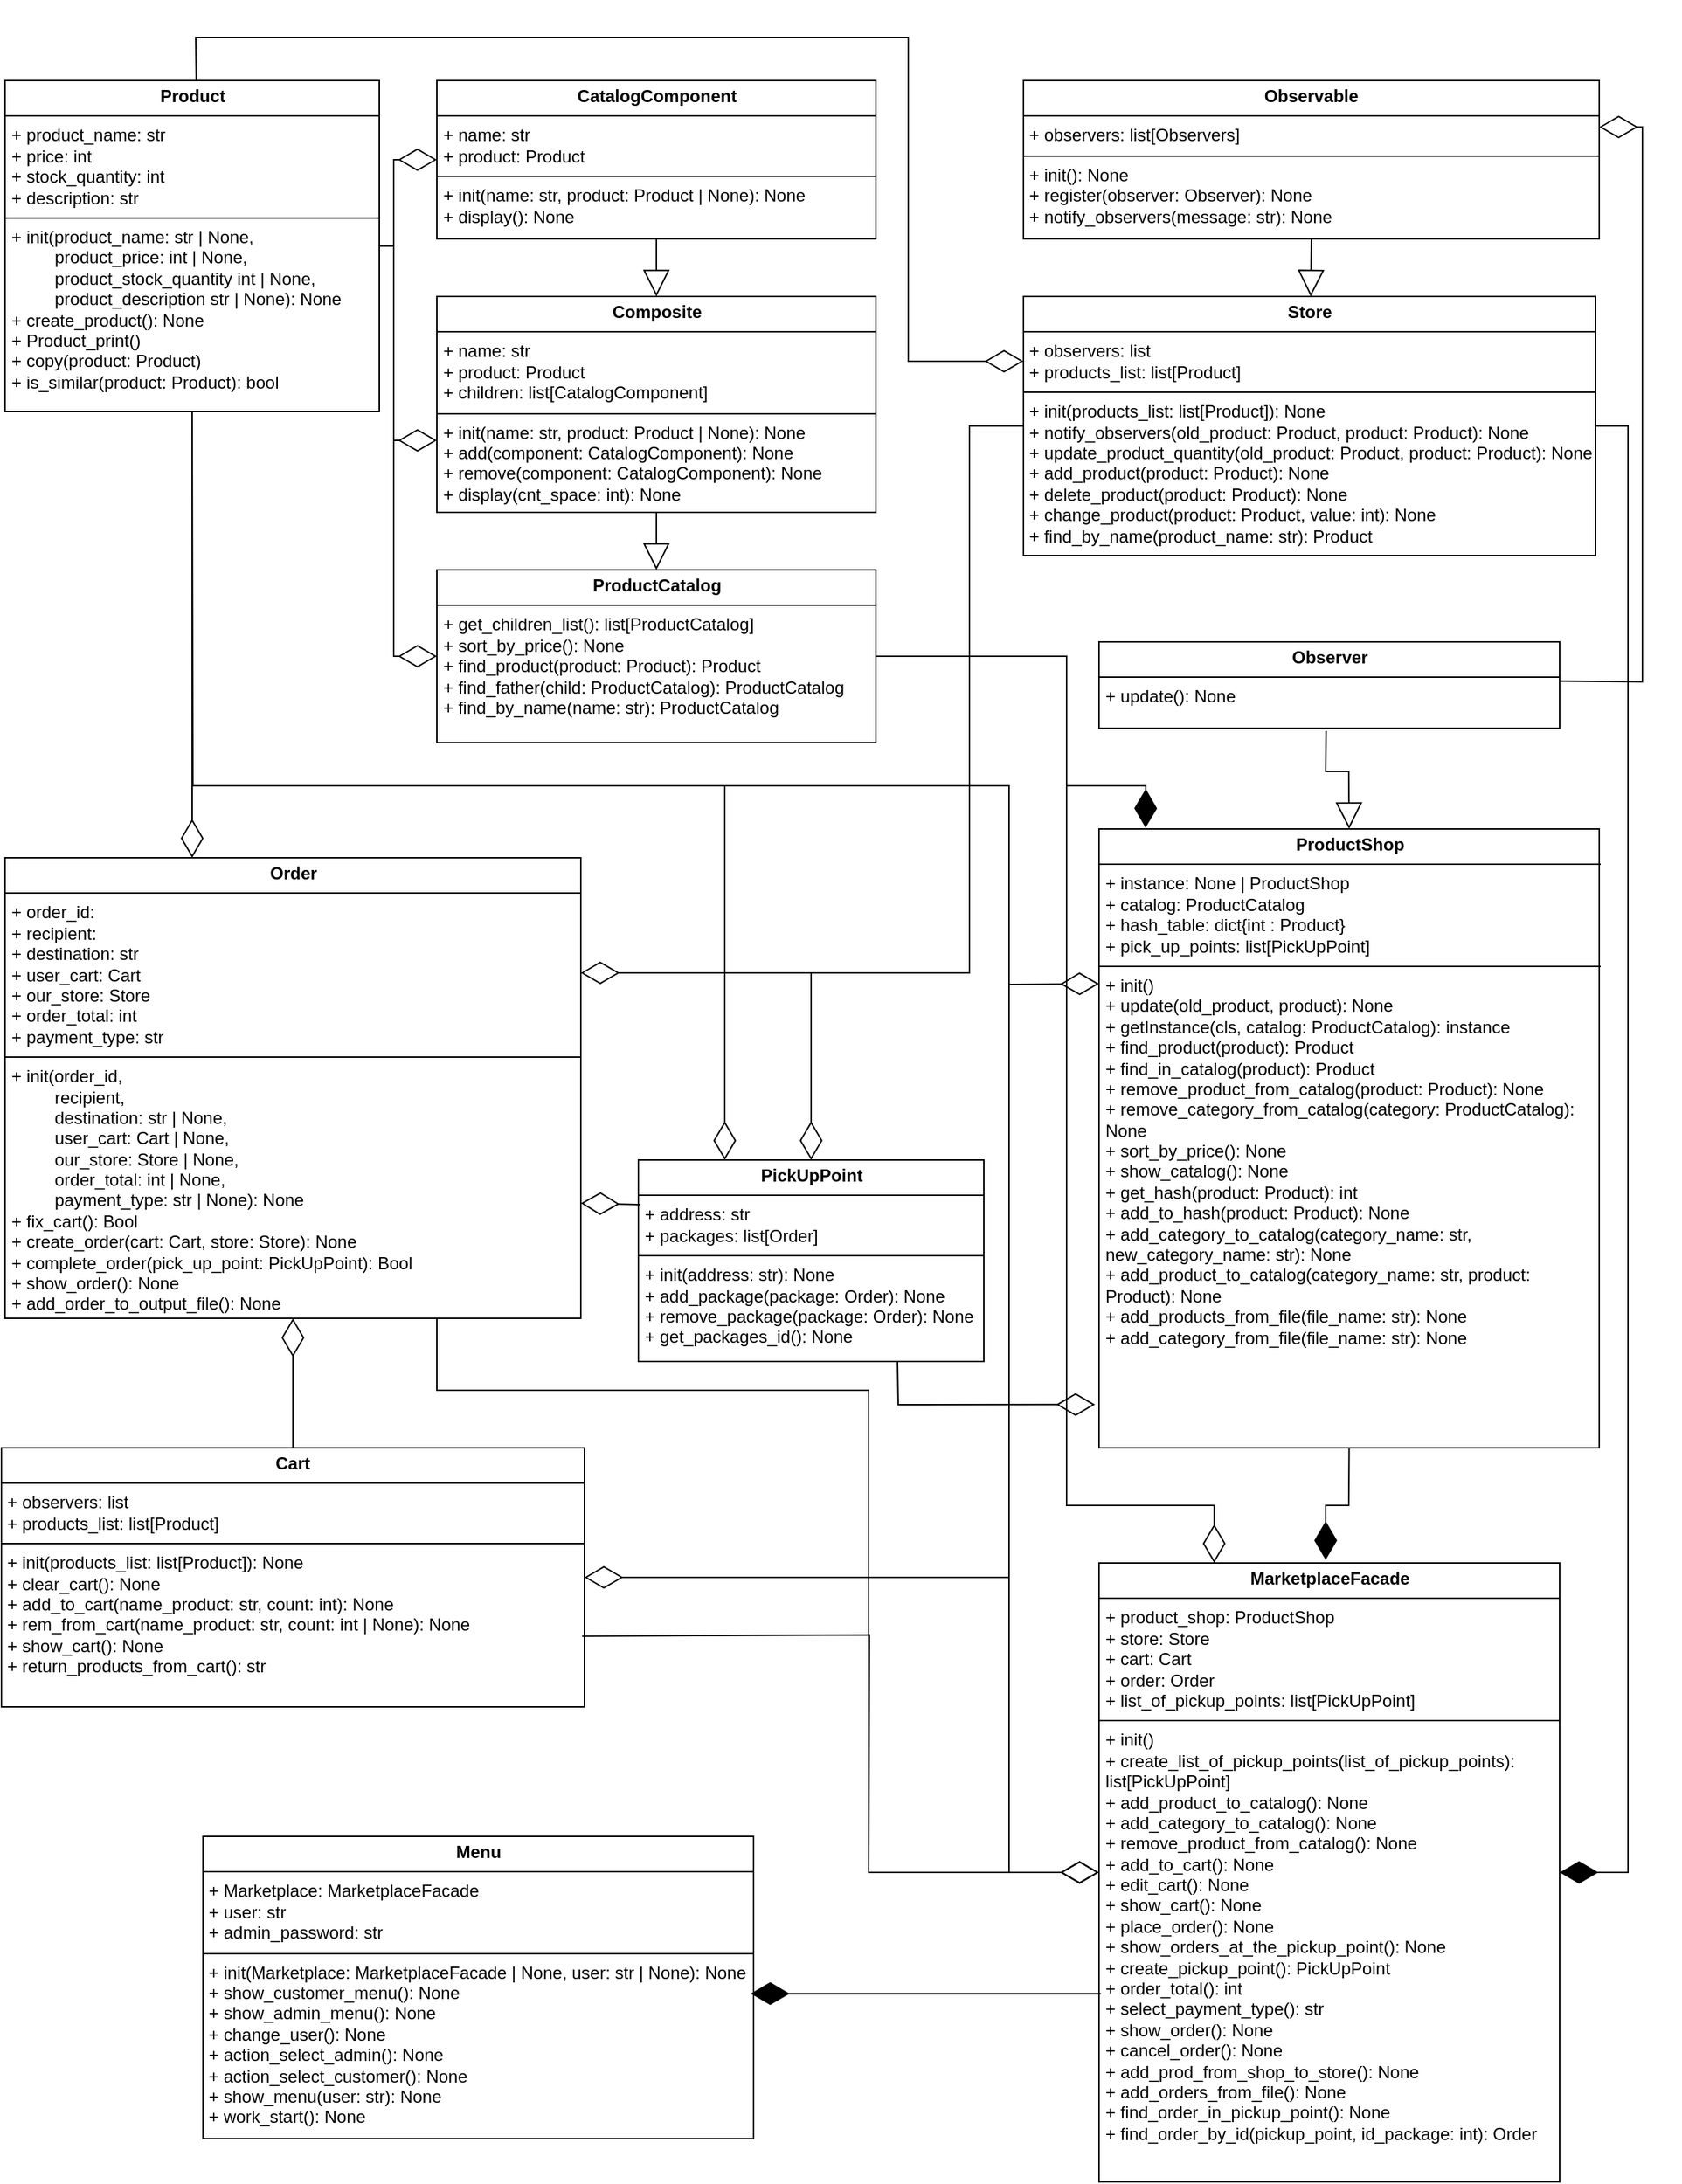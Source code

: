 <mxfile version="24.4.14" type="github">
  <diagram name="Page-1" id="c4acf3e9-155e-7222-9cf6-157b1a14988f">
    <mxGraphModel dx="1687" dy="918" grid="1" gridSize="10" guides="1" tooltips="1" connect="1" arrows="1" fold="1" page="1" pageScale="1" pageWidth="1169" pageHeight="1654" background="none" math="0" shadow="0">
      <root>
        <mxCell id="0" />
        <mxCell id="1" parent="0" />
        <mxCell id="xfmXKO5x6J9HgdIH20yt-2" value="&lt;p style=&quot;margin:0px;margin-top:4px;text-align:center;&quot;&gt;&lt;b&gt;Product&lt;/b&gt;&lt;/p&gt;&lt;hr size=&quot;1&quot; style=&quot;border-style:solid;&quot;&gt;&lt;p style=&quot;margin:0px;margin-left:4px;&quot;&gt;+ product_name: str&lt;/p&gt;&lt;p style=&quot;margin:0px;margin-left:4px;&quot;&gt;+ price: int&lt;/p&gt;&lt;p style=&quot;margin:0px;margin-left:4px;&quot;&gt;+&amp;nbsp;stock_quantity: int&lt;/p&gt;&lt;p style=&quot;margin:0px;margin-left:4px;&quot;&gt;+&amp;nbsp;description: str&lt;/p&gt;&lt;hr size=&quot;1&quot; style=&quot;border-style:solid;&quot;&gt;&lt;p style=&quot;margin:0px;margin-left:4px;&quot;&gt;&lt;span style=&quot;background-color: initial;&quot;&gt;+ init(&lt;/span&gt;&lt;span style=&quot;background-color: initial;&quot;&gt;product_name: str | None,&lt;/span&gt;&lt;/p&gt;&lt;p style=&quot;margin:0px;margin-left:4px;&quot;&gt;&lt;span style=&quot;background-color: initial;&quot;&gt;&lt;span style=&quot;white-space: pre;&quot;&gt;&#x9;&lt;/span&gt;&amp;nbsp;product_price: int | None,&amp;nbsp;&lt;/span&gt;&lt;/p&gt;&lt;p style=&quot;margin:0px;margin-left:4px;&quot;&gt;&amp;nbsp; &amp;nbsp; &amp;nbsp; &amp;nbsp; &amp;nbsp;product_stock_quantity int | None,&lt;/p&gt;&lt;p style=&quot;margin:0px;margin-left:4px;&quot;&gt;&lt;span style=&quot;background-color: initial;&quot;&gt;&amp;nbsp; &amp;nbsp; &amp;nbsp; &amp;nbsp; &amp;nbsp;product_description str | None&lt;/span&gt;&lt;span style=&quot;background-color: initial;&quot;&gt;): None&lt;/span&gt;&lt;/p&gt;&lt;p style=&quot;margin:0px;margin-left:4px;&quot;&gt;&lt;span style=&quot;background-color: initial;&quot;&gt;+ create_product(): None&lt;/span&gt;&lt;br&gt;&lt;/p&gt;&lt;p style=&quot;margin:0px;margin-left:4px;&quot;&gt;&lt;span style=&quot;background-color: initial;&quot;&gt;+ Product_print()&lt;/span&gt;&lt;/p&gt;&lt;p style=&quot;margin:0px;margin-left:4px;&quot;&gt;&lt;span style=&quot;background-color: initial;&quot;&gt;+ copy(product: Product)&lt;/span&gt;&lt;/p&gt;&lt;p style=&quot;margin:0px;margin-left:4px;&quot;&gt;&lt;span style=&quot;background-color: initial;&quot;&gt;+ is_similar(product: Product): bool&lt;/span&gt;&lt;/p&gt;&lt;p style=&quot;margin:0px;margin-left:4px;&quot;&gt;&lt;span style=&quot;background-color: initial;&quot;&gt;&lt;br&gt;&lt;/span&gt;&lt;/p&gt;&lt;p style=&quot;margin:0px;margin-left:4px;&quot;&gt;&lt;span style=&quot;background-color: initial;&quot;&gt;&lt;br&gt;&lt;/span&gt;&lt;/p&gt;" style="verticalAlign=top;align=left;overflow=fill;html=1;whiteSpace=wrap;rounded=0;" parent="1" vertex="1">
          <mxGeometry x="2.5" y="70" width="260" height="230" as="geometry" />
        </mxCell>
        <mxCell id="xfmXKO5x6J9HgdIH20yt-3" value="&lt;p style=&quot;margin:0px;margin-top:4px;text-align:center;&quot;&gt;&lt;b&gt;CatalogComponent&lt;/b&gt;&lt;/p&gt;&lt;hr size=&quot;1&quot; style=&quot;border-style:solid;&quot;&gt;&lt;p style=&quot;margin:0px;margin-left:4px;&quot;&gt;+ name: str&lt;/p&gt;&lt;p style=&quot;margin:0px;margin-left:4px;&quot;&gt;+ product: Product&lt;/p&gt;&lt;hr size=&quot;1&quot; style=&quot;border-style:solid;&quot;&gt;&lt;p style=&quot;margin:0px;margin-left:4px;&quot;&gt;+ init(name: str, product: Product | None): None&lt;/p&gt;&lt;p style=&quot;margin:0px;margin-left:4px;&quot;&gt;&lt;span style=&quot;background-color: initial;&quot;&gt;+ display(): None&lt;/span&gt;&lt;br&gt;&lt;/p&gt;&lt;p style=&quot;margin:0px;margin-left:4px;&quot;&gt;&lt;br&gt;&lt;/p&gt;&lt;p style=&quot;margin:0px;margin-left:4px;&quot;&gt;&lt;span style=&quot;background-color: initial;&quot;&gt;&lt;br&gt;&lt;/span&gt;&lt;/p&gt;&lt;p style=&quot;margin:0px;margin-left:4px;&quot;&gt;&lt;span style=&quot;background-color: initial;&quot;&gt;&lt;br&gt;&lt;/span&gt;&lt;/p&gt;" style="verticalAlign=top;align=left;overflow=fill;html=1;whiteSpace=wrap;rounded=0;" parent="1" vertex="1">
          <mxGeometry x="302.5" y="70" width="305" height="110" as="geometry" />
        </mxCell>
        <mxCell id="xfmXKO5x6J9HgdIH20yt-6" value="&lt;p style=&quot;margin:0px;margin-top:4px;text-align:center;&quot;&gt;&lt;b&gt;Composite&lt;/b&gt;&lt;/p&gt;&lt;hr size=&quot;1&quot; style=&quot;border-style:solid;&quot;&gt;&lt;p style=&quot;margin: 0px 0px 0px 4px;&quot;&gt;+ name: str&lt;/p&gt;&lt;p style=&quot;margin: 0px 0px 0px 4px;&quot;&gt;+ product: Product&lt;/p&gt;&lt;p style=&quot;margin: 0px 0px 0px 4px;&quot;&gt;+ children: list[CatalogComponent]&lt;/p&gt;&lt;hr style=&quot;border-style: solid;&quot; size=&quot;1&quot;&gt;&lt;p style=&quot;margin: 0px 0px 0px 4px;&quot;&gt;+ init(name: str, product: Product | None): None&lt;/p&gt;&lt;p style=&quot;margin: 0px 0px 0px 4px;&quot;&gt;+ add(component: CatalogComponent): None&lt;/p&gt;&lt;p style=&quot;margin: 0px 0px 0px 4px;&quot;&gt;+ remove(&lt;span style=&quot;background-color: initial;&quot;&gt;component: CatalogComponent&lt;/span&gt;&lt;span style=&quot;background-color: initial;&quot;&gt;): None&lt;/span&gt;&lt;/p&gt;&lt;p style=&quot;margin: 0px 0px 0px 4px;&quot;&gt;&lt;span style=&quot;background-color: initial;&quot;&gt;+ display(cnt_space: int): None&lt;/span&gt;&lt;br&gt;&lt;/p&gt;&lt;p style=&quot;margin: 0px 0px 0px 4px;&quot;&gt;&lt;br&gt;&lt;/p&gt;&lt;p style=&quot;margin:0px;margin-left:4px;&quot;&gt;&lt;span style=&quot;background-color: initial;&quot;&gt;&lt;br&gt;&lt;/span&gt;&lt;/p&gt;&lt;p style=&quot;margin:0px;margin-left:4px;&quot;&gt;&lt;span style=&quot;background-color: initial;&quot;&gt;&lt;br&gt;&lt;/span&gt;&lt;/p&gt;" style="verticalAlign=top;align=left;overflow=fill;html=1;whiteSpace=wrap;rounded=0;" parent="1" vertex="1">
          <mxGeometry x="302.5" y="220" width="305" height="150" as="geometry" />
        </mxCell>
        <mxCell id="xfmXKO5x6J9HgdIH20yt-7" value="" style="endArrow=block;endSize=16;endFill=0;html=1;rounded=0;exitX=0.5;exitY=1;exitDx=0;exitDy=0;entryX=0.5;entryY=0;entryDx=0;entryDy=0;" parent="1" source="xfmXKO5x6J9HgdIH20yt-3" target="xfmXKO5x6J9HgdIH20yt-6" edge="1">
          <mxGeometry width="160" relative="1" as="geometry">
            <mxPoint x="342.5" y="200" as="sourcePoint" />
            <mxPoint x="502.5" y="200" as="targetPoint" />
          </mxGeometry>
        </mxCell>
        <mxCell id="UHNhnWOSNqzZ7Mr35PIz-1" value="&lt;p style=&quot;margin:0px;margin-top:4px;text-align:center;&quot;&gt;&lt;b&gt;ProductCatalog&lt;/b&gt;&lt;/p&gt;&lt;hr size=&quot;1&quot; style=&quot;border-style:solid;&quot;&gt;&lt;p style=&quot;margin:0px;margin-left:4px;&quot;&gt;+ get_children_list(): list[ProductCatalog]&lt;/p&gt;&lt;p style=&quot;margin:0px;margin-left:4px;&quot;&gt;&lt;span style=&quot;background-color: initial;&quot;&gt;+ sort_by_price(): None&lt;/span&gt;&lt;br&gt;&lt;/p&gt;&lt;p style=&quot;margin:0px;margin-left:4px;&quot;&gt;+ find_product(product: Product): Product&lt;span style=&quot;background-color: initial;&quot;&gt;&lt;br&gt;&lt;/span&gt;&lt;/p&gt;&lt;p style=&quot;margin:0px;margin-left:4px;&quot;&gt;+ find_father(child: ProductCatalog):&amp;nbsp;&lt;span style=&quot;background-color: initial;&quot;&gt;ProductCatalog&lt;/span&gt;&lt;/p&gt;&lt;p style=&quot;margin:0px;margin-left:4px;&quot;&gt;+ find_by_name(name: str):&amp;nbsp;&lt;span style=&quot;background-color: initial;&quot;&gt;ProductCatalog&lt;/span&gt;&lt;/p&gt;&lt;p style=&quot;margin:0px;margin-left:4px;&quot;&gt;&lt;span style=&quot;background-color: initial;&quot;&gt;&lt;br&gt;&lt;/span&gt;&lt;/p&gt;&lt;p style=&quot;margin:0px;margin-left:4px;&quot;&gt;&lt;span style=&quot;background-color: initial;&quot;&gt;&lt;br&gt;&lt;/span&gt;&lt;/p&gt;" style="verticalAlign=top;align=left;overflow=fill;html=1;whiteSpace=wrap;" parent="1" vertex="1">
          <mxGeometry x="302.5" y="410" width="305" height="120" as="geometry" />
        </mxCell>
        <mxCell id="lUUTb7EXJn5OskFThaYK-2" value="&lt;p style=&quot;margin:0px;margin-top:4px;text-align:center;&quot;&gt;&lt;b&gt;PickUpPoint&lt;/b&gt;&lt;/p&gt;&lt;hr size=&quot;1&quot; style=&quot;border-style:solid;&quot;&gt;&lt;p style=&quot;margin:0px;margin-left:4px;&quot;&gt;+ address: str&lt;/p&gt;&lt;p style=&quot;margin:0px;margin-left:4px;&quot;&gt;+ packages: list[Order]&lt;/p&gt;&lt;hr size=&quot;1&quot; style=&quot;border-style:solid;&quot;&gt;&lt;p style=&quot;margin:0px;margin-left:4px;&quot;&gt;+ init(address: str): None&lt;/p&gt;&lt;p style=&quot;margin:0px;margin-left:4px;&quot;&gt;+&amp;nbsp;add_package(package: Order): None&lt;/p&gt;&lt;p style=&quot;margin:0px;margin-left:4px;&quot;&gt;&lt;span style=&quot;background-color: initial;&quot;&gt;+&amp;nbsp;&lt;/span&gt;&lt;span style=&quot;background-color: initial;&quot;&gt;remove_package(package: Order): None&lt;/span&gt;&lt;/p&gt;&lt;p style=&quot;margin:0px;margin-left:4px;&quot;&gt;&lt;span style=&quot;background-color: initial;&quot;&gt;+&amp;nbsp;&lt;/span&gt;&lt;span style=&quot;background-color: initial;&quot;&gt;get_packages_id(): None&lt;/span&gt;&lt;/p&gt;&lt;p style=&quot;margin:0px;margin-left:4px;&quot;&gt;&lt;br&gt;&lt;/p&gt;&lt;p style=&quot;margin:0px;margin-left:4px;&quot;&gt;&lt;span style=&quot;background-color: initial;&quot;&gt;&lt;br&gt;&lt;/span&gt;&lt;/p&gt;&lt;p style=&quot;margin:0px;margin-left:4px;&quot;&gt;&lt;span style=&quot;background-color: initial;&quot;&gt;&lt;br&gt;&lt;/span&gt;&lt;/p&gt;" style="verticalAlign=top;align=left;overflow=fill;html=1;whiteSpace=wrap;rounded=0;" parent="1" vertex="1">
          <mxGeometry x="442.5" y="820" width="240" height="140" as="geometry" />
        </mxCell>
        <mxCell id="UHNhnWOSNqzZ7Mr35PIz-2" value="" style="endArrow=block;endSize=16;endFill=0;html=1;rounded=0;exitX=0.5;exitY=1;exitDx=0;exitDy=0;entryX=0.5;entryY=0;entryDx=0;entryDy=0;" parent="1" source="xfmXKO5x6J9HgdIH20yt-6" target="UHNhnWOSNqzZ7Mr35PIz-1" edge="1">
          <mxGeometry width="160" relative="1" as="geometry">
            <mxPoint x="465.5" y="190" as="sourcePoint" />
            <mxPoint x="465.5" y="250" as="targetPoint" />
            <Array as="points" />
          </mxGeometry>
        </mxCell>
        <mxCell id="_YNp5PYPLi5sCJFPc85q-1" value="&lt;p style=&quot;margin:0px;margin-top:4px;text-align:center;&quot;&gt;&lt;b&gt;Store&lt;/b&gt;&lt;/p&gt;&lt;hr size=&quot;1&quot; style=&quot;border-style:solid;&quot;&gt;&lt;p style=&quot;margin: 0px 0px 0px 4px;&quot;&gt;+ observers: list&lt;/p&gt;&lt;p style=&quot;margin: 0px 0px 0px 4px;&quot;&gt;+ products_list: list[Product]&lt;/p&gt;&lt;hr style=&quot;border-style: solid;&quot; size=&quot;1&quot;&gt;&lt;p style=&quot;margin: 0px 0px 0px 4px;&quot;&gt;+ init(products_list: list[Product]): None&lt;/p&gt;&lt;p style=&quot;margin: 0px 0px 0px 4px;&quot;&gt;&lt;span style=&quot;background-color: initial;&quot;&gt;+&amp;nbsp;&lt;/span&gt;&lt;span style=&quot;background-color: initial;&quot;&gt;notify_observers(&lt;/span&gt;&lt;span style=&quot;background-color: initial;&quot;&gt;old_product:&amp;nbsp;&lt;/span&gt;&lt;span style=&quot;background-color: initial;&quot;&gt;Product&lt;/span&gt;&lt;span style=&quot;background-color: initial;&quot;&gt;, product:&amp;nbsp;&lt;/span&gt;&lt;span style=&quot;background-color: initial;&quot;&gt;Product&lt;/span&gt;&lt;span style=&quot;background-color: initial;&quot;&gt;): None&lt;/span&gt;&lt;/p&gt;&lt;p style=&quot;margin: 0px 0px 0px 4px;&quot;&gt;&lt;span style=&quot;background-color: initial;&quot;&gt;+&amp;nbsp;&lt;/span&gt;&lt;span style=&quot;background-color: initial;&quot;&gt;update_product_quantity(&lt;/span&gt;&lt;span style=&quot;background-color: initial;&quot;&gt;old_product&lt;/span&gt;&lt;span style=&quot;background-color: initial;&quot;&gt;: Product&lt;/span&gt;&lt;span style=&quot;background-color: initial;&quot;&gt;, product&lt;/span&gt;&lt;span style=&quot;background-color: initial;&quot;&gt;: Product&lt;/span&gt;&lt;span style=&quot;background-color: initial;&quot;&gt;): None&lt;/span&gt;&lt;/p&gt;&lt;p style=&quot;margin: 0px 0px 0px 4px;&quot;&gt;&lt;span style=&quot;background-color: initial;&quot;&gt;+&amp;nbsp;&lt;/span&gt;&lt;span style=&quot;background-color: initial;&quot;&gt;add_product(&lt;/span&gt;&lt;span style=&quot;background-color: initial;&quot;&gt;p&lt;/span&gt;&lt;span style=&quot;background-color: initial;&quot;&gt;roduct: Product&lt;/span&gt;&lt;span style=&quot;background-color: initial;&quot;&gt;): None&lt;/span&gt;&lt;/p&gt;&lt;p style=&quot;margin: 0px 0px 0px 4px;&quot;&gt;&lt;span style=&quot;background-color: initial;&quot;&gt;+&amp;nbsp;&lt;/span&gt;&lt;span style=&quot;background-color: initial;&quot;&gt;delete_product(p&lt;/span&gt;&lt;span style=&quot;background-color: initial;&quot;&gt;roduct: Product&lt;/span&gt;&lt;span style=&quot;background-color: initial;&quot;&gt;): None&lt;/span&gt;&lt;/p&gt;&lt;p style=&quot;margin: 0px 0px 0px 4px;&quot;&gt;&lt;span style=&quot;background-color: initial;&quot;&gt;+&amp;nbsp;&lt;/span&gt;&lt;span style=&quot;background-color: initial;&quot;&gt;change_product(&lt;/span&gt;&lt;span style=&quot;background-color: initial;&quot;&gt;product&lt;/span&gt;&lt;span style=&quot;background-color: initial;&quot;&gt;: Product&lt;/span&gt;&lt;span style=&quot;background-color: initial;&quot;&gt;, value: int&lt;/span&gt;&lt;span style=&quot;background-color: initial;&quot;&gt;): None&lt;/span&gt;&lt;/p&gt;&lt;p style=&quot;margin: 0px 0px 0px 4px;&quot;&gt;&lt;span style=&quot;background-color: initial;&quot;&gt;+&amp;nbsp;&lt;/span&gt;&lt;span style=&quot;background-color: initial;&quot;&gt;find_by_name(&lt;/span&gt;&lt;span style=&quot;background-color: initial;&quot;&gt;product_name: str&lt;/span&gt;&lt;span style=&quot;background-color: initial;&quot;&gt;): Product&lt;/span&gt;&lt;/p&gt;&lt;p style=&quot;margin: 0px 0px 0px 4px;&quot;&gt;&lt;br&gt;&lt;/p&gt;&lt;p style=&quot;margin:0px;margin-left:4px;&quot;&gt;&lt;span style=&quot;background-color: initial;&quot;&gt;&lt;br&gt;&lt;/span&gt;&lt;/p&gt;&lt;p style=&quot;margin:0px;margin-left:4px;&quot;&gt;&lt;span style=&quot;background-color: initial;&quot;&gt;&lt;br&gt;&lt;/span&gt;&lt;/p&gt;" style="verticalAlign=top;align=left;overflow=fill;html=1;whiteSpace=wrap;strokeColor=default;fillColor=default;rounded=0;" parent="1" vertex="1">
          <mxGeometry x="710" y="220" width="397.5" height="180" as="geometry" />
        </mxCell>
        <mxCell id="UHNhnWOSNqzZ7Mr35PIz-3" value="" style="endArrow=diamondThin;endFill=0;endSize=24;html=1;rounded=0;exitX=1;exitY=0.5;exitDx=0;exitDy=0;entryX=0;entryY=0.5;entryDx=0;entryDy=0;" parent="1" source="xfmXKO5x6J9HgdIH20yt-2" target="xfmXKO5x6J9HgdIH20yt-3" edge="1">
          <mxGeometry width="160" relative="1" as="geometry">
            <mxPoint x="312.5" y="240" as="sourcePoint" />
            <mxPoint x="472.5" y="240" as="targetPoint" />
            <Array as="points">
              <mxPoint x="272.5" y="185" />
              <mxPoint x="272.5" y="125" />
            </Array>
          </mxGeometry>
        </mxCell>
        <mxCell id="_YNp5PYPLi5sCJFPc85q-2" value="&lt;p style=&quot;margin:0px;margin-top:4px;text-align:center;&quot;&gt;&lt;b&gt;Observable&lt;/b&gt;&lt;/p&gt;&lt;hr size=&quot;1&quot; style=&quot;border-style:solid;&quot;&gt;&lt;p style=&quot;margin: 0px 0px 0px 4px;&quot;&gt;+ observers: list[Observers]&lt;/p&gt;&lt;hr style=&quot;border-style: solid;&quot; size=&quot;1&quot;&gt;&lt;p style=&quot;margin: 0px 0px 0px 4px;&quot;&gt;+ init(): None&lt;br&gt;&lt;/p&gt;&lt;p style=&quot;margin: 0px 0px 0px 4px;&quot;&gt;&lt;span style=&quot;background-color: initial;&quot;&gt;+&amp;nbsp;&lt;/span&gt;&lt;span style=&quot;background-color: initial;&quot;&gt;register(&lt;/span&gt;&lt;span style=&quot;background-color: initial;&quot;&gt;observer: Observer): None&lt;/span&gt;&lt;/p&gt;&lt;p style=&quot;margin: 0px 0px 0px 4px;&quot;&gt;&lt;span style=&quot;background-color: initial;&quot;&gt;+&amp;nbsp;&lt;/span&gt;&lt;span style=&quot;background-color: initial;&quot;&gt;notify_observers(&lt;/span&gt;&lt;span style=&quot;background-color: initial;&quot;&gt;message: str): None&lt;/span&gt;&lt;/p&gt;&lt;p style=&quot;margin: 0px 0px 0px 4px;&quot;&gt;&lt;br&gt;&lt;/p&gt;&lt;p style=&quot;margin:0px;margin-left:4px;&quot;&gt;&lt;span style=&quot;background-color: initial;&quot;&gt;&lt;br&gt;&lt;/span&gt;&lt;/p&gt;&lt;p style=&quot;margin:0px;margin-left:4px;&quot;&gt;&lt;span style=&quot;background-color: initial;&quot;&gt;&lt;br&gt;&lt;/span&gt;&lt;/p&gt;" style="verticalAlign=top;align=left;overflow=fill;html=1;whiteSpace=wrap;strokeColor=default;fillColor=default;rounded=0;" parent="1" vertex="1">
          <mxGeometry x="710" y="70" width="400" height="110" as="geometry" />
        </mxCell>
        <mxCell id="UHNhnWOSNqzZ7Mr35PIz-4" value="" style="endArrow=diamondThin;endFill=0;endSize=24;html=1;rounded=0;entryX=0;entryY=0.5;entryDx=0;entryDy=0;exitX=1;exitY=0.5;exitDx=0;exitDy=0;" parent="1" source="xfmXKO5x6J9HgdIH20yt-2" edge="1">
          <mxGeometry width="160" relative="1" as="geometry">
            <mxPoint x="262.5" y="190" as="sourcePoint" />
            <mxPoint x="302.5" y="320" as="targetPoint" />
            <Array as="points">
              <mxPoint x="272.5" y="185" />
              <mxPoint x="272.5" y="320" />
            </Array>
          </mxGeometry>
        </mxCell>
        <mxCell id="_YNp5PYPLi5sCJFPc85q-3" value="&lt;p style=&quot;margin:0px;margin-top:4px;text-align:center;&quot;&gt;&lt;b&gt;Observer&lt;/b&gt;&lt;/p&gt;&lt;hr style=&quot;border-style: solid;&quot; size=&quot;1&quot;&gt;&lt;p style=&quot;margin: 0px 0px 0px 4px;&quot;&gt;+&amp;nbsp;update(&lt;span style=&quot;background-color: initial;&quot;&gt;): None&lt;/span&gt;&lt;/p&gt;&lt;p style=&quot;margin: 0px 0px 0px 4px;&quot;&gt;&lt;br&gt;&lt;/p&gt;&lt;p style=&quot;margin:0px;margin-left:4px;&quot;&gt;&lt;span style=&quot;background-color: initial;&quot;&gt;&lt;br&gt;&lt;/span&gt;&lt;/p&gt;&lt;p style=&quot;margin:0px;margin-left:4px;&quot;&gt;&lt;span style=&quot;background-color: initial;&quot;&gt;&lt;br&gt;&lt;/span&gt;&lt;/p&gt;" style="verticalAlign=top;align=left;overflow=fill;html=1;whiteSpace=wrap;strokeColor=default;fillColor=default;rounded=0;" parent="1" vertex="1">
          <mxGeometry x="762.5" y="460" width="320" height="60" as="geometry" />
        </mxCell>
        <mxCell id="byiaGvGpJy3G0e5P5ohz-1" value="&lt;p style=&quot;margin:0px;margin-top:4px;text-align:center;&quot;&gt;&lt;b&gt;Menu&lt;/b&gt;&lt;br&gt;&lt;/p&gt;&lt;hr size=&quot;1&quot; style=&quot;border-style:solid;&quot;&gt;&lt;p style=&quot;margin:0px;margin-left:4px;&quot;&gt;+&amp;nbsp;Marketplace:&amp;nbsp;MarketplaceFacade&lt;/p&gt;&lt;p style=&quot;margin:0px;margin-left:4px;&quot;&gt;+ user: str&lt;/p&gt;&lt;p style=&quot;margin:0px;margin-left:4px;&quot;&gt;+ admin_password: str&lt;/p&gt;&lt;hr size=&quot;1&quot; style=&quot;border-style:solid;&quot;&gt;&lt;p style=&quot;margin:0px;margin-left:4px;&quot;&gt;&lt;span style=&quot;background-color: initial;&quot;&gt;+ init(Marketplace: MarketplaceFacade | None, user: str | None): None&lt;/span&gt;&lt;/p&gt;&lt;p style=&quot;margin:0px;margin-left:4px;&quot;&gt;&lt;span style=&quot;background-color: initial;&quot;&gt;+&amp;nbsp;&lt;/span&gt;&lt;span style=&quot;background-color: initial;&quot;&gt;show_customer_menu(): None&lt;/span&gt;&lt;/p&gt;&lt;p style=&quot;margin:0px;margin-left:4px;&quot;&gt;&lt;span style=&quot;background-color: initial;&quot;&gt;+&amp;nbsp;&lt;/span&gt;&lt;span style=&quot;background-color: initial;&quot;&gt;show_admin_menu(): None&lt;/span&gt;&lt;/p&gt;&lt;p style=&quot;margin:0px;margin-left:4px;&quot;&gt;&lt;span style=&quot;background-color: initial;&quot;&gt;+ change_user(): None&lt;/span&gt;&lt;/p&gt;&lt;p style=&quot;margin:0px;margin-left:4px;&quot;&gt;&lt;span style=&quot;background-color: initial;&quot;&gt;+&amp;nbsp;&lt;/span&gt;&lt;span style=&quot;background-color: initial;&quot;&gt;action_select_admin(): None&lt;/span&gt;&lt;/p&gt;&lt;p style=&quot;margin:0px;margin-left:4px;&quot;&gt;&lt;span style=&quot;background-color: initial;&quot;&gt;+&amp;nbsp;&lt;/span&gt;&lt;span style=&quot;background-color: initial;&quot;&gt;action_select_customer(): None&lt;/span&gt;&lt;/p&gt;&lt;p style=&quot;margin:0px;margin-left:4px;&quot;&gt;&lt;span style=&quot;background-color: initial;&quot;&gt;+ show_menu(user: str): None&lt;/span&gt;&lt;/p&gt;&lt;p style=&quot;margin:0px;margin-left:4px;&quot;&gt;&lt;span style=&quot;background-color: initial;&quot;&gt;+ work_start(): None&lt;/span&gt;&lt;/p&gt;&lt;p style=&quot;margin:0px;margin-left:4px;&quot;&gt;&lt;span style=&quot;background-color: initial;&quot;&gt;&lt;br&gt;&lt;/span&gt;&lt;/p&gt;&lt;p style=&quot;margin:0px;margin-left:4px;&quot;&gt;&lt;span style=&quot;background-color: initial;&quot;&gt;&lt;br&gt;&lt;/span&gt;&lt;/p&gt;" style="verticalAlign=top;align=left;overflow=fill;html=1;whiteSpace=wrap;" parent="1" vertex="1">
          <mxGeometry x="140" y="1290" width="382.5" height="210" as="geometry" />
        </mxCell>
        <mxCell id="_YNp5PYPLi5sCJFPc85q-5" value="&lt;p style=&quot;margin:0px;margin-top:4px;text-align:center;&quot;&gt;&lt;b&gt;Order&lt;/b&gt;&lt;/p&gt;&lt;hr size=&quot;1&quot; style=&quot;border-style:solid;&quot;&gt;&lt;p style=&quot;margin: 0px 0px 0px 4px;&quot;&gt;+ order_id:&amp;nbsp;&lt;/p&gt;&lt;p style=&quot;margin: 0px 0px 0px 4px;&quot;&gt;+ recipient:&lt;/p&gt;&lt;p style=&quot;margin: 0px 0px 0px 4px;&quot;&gt;+ destination: str&lt;/p&gt;&lt;p style=&quot;margin: 0px 0px 0px 4px;&quot;&gt;+&amp;nbsp;user_cart:&amp;nbsp;Cart&lt;/p&gt;&lt;p style=&quot;margin: 0px 0px 0px 4px;&quot;&gt;+&amp;nbsp;our_store: Store&lt;/p&gt;&lt;p style=&quot;margin: 0px 0px 0px 4px;&quot;&gt;+ order_total: int&lt;/p&gt;&lt;p style=&quot;margin: 0px 0px 0px 4px;&quot;&gt;+&amp;nbsp;payment_type: str&lt;/p&gt;&lt;hr style=&quot;border-style: solid;&quot; size=&quot;1&quot;&gt;&lt;p style=&quot;margin: 0px 0px 0px 4px;&quot;&gt;+ init(&lt;span style=&quot;background-color: initial;&quot;&gt;order_id,&lt;/span&gt;&lt;/p&gt;&lt;p style=&quot;margin: 0px 0px 0px 4px;&quot;&gt;&lt;span style=&quot;background-color: initial;&quot;&gt;&lt;span style=&quot;white-space: pre;&quot;&gt;&#x9;&lt;/span&gt;&amp;nbsp;recipient,&lt;/span&gt;&lt;/p&gt;&lt;p style=&quot;margin: 0px 0px 0px 4px;&quot;&gt;&lt;span style=&quot;background-color: initial;&quot;&gt;&lt;span style=&quot;white-space: pre;&quot;&gt;&#x9;&lt;/span&gt;&amp;nbsp;destination: str | None,&lt;/span&gt;&lt;/p&gt;&lt;p style=&quot;margin: 0px 0px 0px 4px;&quot;&gt;&amp;nbsp; &amp;nbsp; &amp;nbsp; &amp;nbsp; &amp;nbsp;user_cart: Cart | None,&amp;nbsp;&lt;/p&gt;&lt;p style=&quot;margin: 0px 0px 0px 4px;&quot;&gt;&amp;nbsp; &amp;nbsp; &amp;nbsp; &amp;nbsp; &amp;nbsp;our_store: Store | None,&lt;/p&gt;&lt;p style=&quot;margin: 0px 0px 0px 4px;&quot;&gt;&amp;nbsp; &amp;nbsp; &amp;nbsp; &amp;nbsp; &amp;nbsp;order_total: int | None,&lt;/p&gt;&lt;p style=&quot;margin: 0px 0px 0px 4px;&quot;&gt;&amp;nbsp; &amp;nbsp; &amp;nbsp; &amp;nbsp; &amp;nbsp;payment_type: str | None): None&lt;/p&gt;&lt;p style=&quot;margin: 0px 0px 0px 4px;&quot;&gt;+ fix_cart(): Bool&lt;/p&gt;&lt;p style=&quot;margin: 0px 0px 0px 4px;&quot;&gt;+&amp;nbsp;create_order(cart: Cart, store: Store): None&lt;/p&gt;&lt;p style=&quot;margin: 0px 0px 0px 4px;&quot;&gt;+&amp;nbsp;complete_order(pick_up_point: PickUpPoint): Bool&lt;/p&gt;&lt;p style=&quot;margin: 0px 0px 0px 4px;&quot;&gt;+&amp;nbsp;show_order(): None&lt;/p&gt;&lt;p style=&quot;margin: 0px 0px 0px 4px;&quot;&gt;+&amp;nbsp;add_order_to_output_file(): None&lt;/p&gt;&lt;p style=&quot;margin:0px;margin-left:4px;&quot;&gt;&lt;span style=&quot;background-color: initial;&quot;&gt;&lt;br&gt;&lt;/span&gt;&lt;/p&gt;&lt;p style=&quot;margin:0px;margin-left:4px;&quot;&gt;&lt;span style=&quot;background-color: initial;&quot;&gt;&lt;br&gt;&lt;/span&gt;&lt;/p&gt;" style="verticalAlign=top;align=left;overflow=fill;html=1;whiteSpace=wrap;strokeColor=default;fillColor=default;rounded=0;" parent="1" vertex="1">
          <mxGeometry x="2.5" y="610" width="400" height="320" as="geometry" />
        </mxCell>
        <mxCell id="UHNhnWOSNqzZ7Mr35PIz-5" value="" style="endArrow=diamondThin;endFill=0;endSize=24;html=1;rounded=0;exitX=1;exitY=0.5;exitDx=0;exitDy=0;entryX=0;entryY=0.5;entryDx=0;entryDy=0;" parent="1" source="xfmXKO5x6J9HgdIH20yt-2" target="UHNhnWOSNqzZ7Mr35PIz-1" edge="1">
          <mxGeometry width="160" relative="1" as="geometry">
            <mxPoint x="282.5" y="205" as="sourcePoint" />
            <mxPoint x="322.5" y="145" as="targetPoint" />
            <Array as="points">
              <mxPoint x="272.5" y="185" />
              <mxPoint x="272.5" y="470" />
            </Array>
          </mxGeometry>
        </mxCell>
        <mxCell id="voyDSpdjju5X3VZxFVPe-1" value="&lt;p style=&quot;margin:0px;margin-top:4px;text-align:center;&quot;&gt;&lt;b&gt;MarketplaceFacade&lt;/b&gt;&lt;br&gt;&lt;/p&gt;&lt;hr size=&quot;1&quot; style=&quot;border-style:solid;&quot;&gt;&lt;p style=&quot;margin:0px;margin-left:4px;&quot;&gt;+ product_shop: ProductShop&lt;/p&gt;&lt;p style=&quot;margin:0px;margin-left:4px;&quot;&gt;+&amp;nbsp;&lt;span style=&quot;background-color: initial;&quot;&gt;store: Store&lt;/span&gt;&lt;/p&gt;&lt;p style=&quot;margin:0px;margin-left:4px;&quot;&gt;+ cart: Cart&lt;/p&gt;&lt;p style=&quot;margin:0px;margin-left:4px;&quot;&gt;+ order: Order&lt;/p&gt;&lt;p style=&quot;margin:0px;margin-left:4px;&quot;&gt;+ list_of_pickup_points: list[PickUpPoint]&lt;/p&gt;&lt;hr size=&quot;1&quot; style=&quot;border-style:solid;&quot;&gt;&lt;p style=&quot;margin:0px;margin-left:4px;&quot;&gt;&lt;span style=&quot;background-color: initial;&quot;&gt;+ init(&lt;/span&gt;&lt;span style=&quot;background-color: initial;&quot;&gt;)&lt;/span&gt;&lt;/p&gt;&lt;p style=&quot;margin:0px;margin-left:4px;&quot;&gt;&lt;span style=&quot;background-color: initial;&quot;&gt;+ create_list_of_pickup_points(list_of_pickup_points): list[PickUpPoint]&lt;/span&gt;&lt;br&gt;&lt;/p&gt;&lt;p style=&quot;margin:0px;margin-left:4px;&quot;&gt;&lt;span style=&quot;background-color: initial;&quot;&gt;+&amp;nbsp;&lt;/span&gt;&lt;span style=&quot;background-color: initial;&quot;&gt;add_product_to_catalog(): None&lt;/span&gt;&lt;/p&gt;&lt;p style=&quot;margin:0px;margin-left:4px;&quot;&gt;&lt;span style=&quot;background-color: initial;&quot;&gt;+&amp;nbsp;&lt;/span&gt;&lt;span style=&quot;background-color: initial;&quot;&gt;add_category_to_catalog(): None&lt;/span&gt;&lt;/p&gt;&lt;p style=&quot;margin:0px;margin-left:4px;&quot;&gt;&lt;span style=&quot;background-color: initial;&quot;&gt;+&amp;nbsp;&lt;/span&gt;&lt;span style=&quot;background-color: initial;&quot;&gt;remove_product_from_catalog(): None&lt;/span&gt;&lt;/p&gt;&lt;p style=&quot;margin:0px;margin-left:4px;&quot;&gt;&lt;span style=&quot;background-color: initial;&quot;&gt;+&amp;nbsp;&lt;/span&gt;&lt;span style=&quot;background-color: initial;&quot;&gt;add_to_cart(): None&lt;/span&gt;&lt;/p&gt;&lt;p style=&quot;margin:0px;margin-left:4px;&quot;&gt;&lt;span style=&quot;background-color: initial;&quot;&gt;+&amp;nbsp;&lt;/span&gt;&lt;span style=&quot;background-color: initial;&quot;&gt;edit_cart(): None&lt;/span&gt;&lt;/p&gt;&lt;p style=&quot;margin:0px;margin-left:4px;&quot;&gt;&lt;span style=&quot;background-color: initial;&quot;&gt;+&amp;nbsp;&lt;/span&gt;&lt;span style=&quot;background-color: initial;&quot;&gt;show_cart(): None&lt;/span&gt;&lt;/p&gt;&lt;p style=&quot;margin:0px;margin-left:4px;&quot;&gt;&lt;span style=&quot;background-color: initial;&quot;&gt;+&amp;nbsp;&lt;/span&gt;&lt;span style=&quot;background-color: initial;&quot;&gt;place_order(): None&lt;/span&gt;&lt;/p&gt;&lt;p style=&quot;margin:0px;margin-left:4px;&quot;&gt;&lt;span style=&quot;background-color: initial;&quot;&gt;+&amp;nbsp;&lt;/span&gt;&lt;span style=&quot;background-color: initial;&quot;&gt;show_orders_at_the_pickup_point(): None&lt;/span&gt;&lt;/p&gt;&lt;p style=&quot;margin:0px;margin-left:4px;&quot;&gt;&lt;span style=&quot;background-color: initial;&quot;&gt;+&amp;nbsp;&lt;/span&gt;&lt;span style=&quot;background-color: initial;&quot;&gt;create_pickup_point(): PickUpPoint&lt;/span&gt;&lt;/p&gt;&lt;p style=&quot;margin:0px;margin-left:4px;&quot;&gt;&lt;span style=&quot;background-color: initial;&quot;&gt;+&amp;nbsp;&lt;/span&gt;&lt;span style=&quot;background-color: initial;&quot;&gt;order_total(): int&lt;/span&gt;&lt;/p&gt;&lt;p style=&quot;margin:0px;margin-left:4px;&quot;&gt;&lt;span style=&quot;background-color: initial;&quot;&gt;+&amp;nbsp;&lt;/span&gt;&lt;span style=&quot;background-color: initial;&quot;&gt;select_payment_type(): str&lt;/span&gt;&lt;/p&gt;&lt;p style=&quot;margin:0px;margin-left:4px;&quot;&gt;&lt;span style=&quot;background-color: initial;&quot;&gt;+ show_order(): None&lt;br&gt;&lt;/span&gt;&lt;/p&gt;&lt;p style=&quot;margin:0px;margin-left:4px;&quot;&gt;&lt;span style=&quot;background-color: initial;&quot;&gt;+&amp;nbsp;&lt;/span&gt;&lt;span style=&quot;background-color: initial;&quot;&gt;cancel_order(): None&lt;/span&gt;&lt;/p&gt;&lt;p style=&quot;margin:0px;margin-left:4px;&quot;&gt;&lt;span style=&quot;background-color: initial;&quot;&gt;+&amp;nbsp;&lt;/span&gt;&lt;span style=&quot;background-color: initial;&quot;&gt;add_prod_from_shop_to_store(): None&lt;/span&gt;&lt;/p&gt;&lt;p style=&quot;margin:0px;margin-left:4px;&quot;&gt;&lt;span style=&quot;background-color: initial;&quot;&gt;+&amp;nbsp;&lt;/span&gt;&lt;span style=&quot;background-color: initial;&quot;&gt;add_orders_from_file(): None&lt;/span&gt;&lt;/p&gt;&lt;p style=&quot;margin:0px;margin-left:4px;&quot;&gt;&lt;span style=&quot;background-color: initial;&quot;&gt;+ find_order_in_pickup_point(): None&lt;br&gt;&lt;/span&gt;&lt;/p&gt;&lt;p style=&quot;margin:0px;margin-left:4px;&quot;&gt;&lt;span style=&quot;background-color: initial;&quot;&gt;+&amp;nbsp;&lt;/span&gt;&lt;span style=&quot;background-color: initial;&quot;&gt;find_order_by_id(pickup_point, id_package: int): Order&lt;/span&gt;&lt;/p&gt;&lt;p style=&quot;margin:0px;margin-left:4px;&quot;&gt;&lt;span style=&quot;background-color: initial;&quot;&gt;&lt;br&gt;&lt;/span&gt;&lt;/p&gt;" style="verticalAlign=top;align=left;overflow=fill;html=1;whiteSpace=wrap;" parent="1" vertex="1">
          <mxGeometry x="762.5" y="1100" width="320" height="430" as="geometry" />
        </mxCell>
        <mxCell id="nObxpzy4XG20DpTIMpy1-1" value="&lt;p style=&quot;margin:0px;margin-top:4px;text-align:center;&quot;&gt;&lt;b&gt;ProductShop&lt;/b&gt;&lt;/p&gt;&lt;hr size=&quot;1&quot; style=&quot;border-style:solid;&quot;&gt;&lt;p style=&quot;margin:0px;margin-left:4px;&quot;&gt;+ instance: None | ProductShop&lt;/p&gt;&lt;p style=&quot;margin:0px;margin-left:4px;&quot;&gt;+ catalog:&amp;nbsp;ProductCatalog&lt;/p&gt;&lt;p style=&quot;margin:0px;margin-left:4px;&quot;&gt;+&amp;nbsp;hash_table: dict{int : Product}&lt;/p&gt;&lt;p style=&quot;margin:0px;margin-left:4px;&quot;&gt;+&amp;nbsp;pick_up_points: list[PickUpPoint]&lt;/p&gt;&lt;hr size=&quot;1&quot; style=&quot;border-style:solid;&quot;&gt;&lt;p style=&quot;margin:0px;margin-left:4px;&quot;&gt;&lt;span style=&quot;background-color: initial;&quot;&gt;+ init(&lt;/span&gt;&lt;span style=&quot;background-color: initial;&quot;&gt;)&lt;/span&gt;&lt;/p&gt;&lt;p style=&quot;margin:0px;margin-left:4px;&quot;&gt;&lt;span style=&quot;background-color: initial;&quot;&gt;+ update(old_product, product): None&lt;/span&gt;&lt;br&gt;&lt;/p&gt;&lt;p style=&quot;margin:0px;margin-left:4px;&quot;&gt;&lt;span style=&quot;background-color: initial;&quot;&gt;+&amp;nbsp;&lt;/span&gt;&lt;span style=&quot;background-color: initial;&quot;&gt;getInstance(cls, catalog: ProductCatalog): instance&lt;/span&gt;&lt;/p&gt;&lt;p style=&quot;margin:0px;margin-left:4px;&quot;&gt;&lt;span style=&quot;background-color: initial;&quot;&gt;+&amp;nbsp;&lt;/span&gt;&lt;span style=&quot;background-color: initial;&quot;&gt;find_product(product): Product&lt;/span&gt;&lt;/p&gt;&lt;p style=&quot;margin:0px;margin-left:4px;&quot;&gt;&lt;span style=&quot;background-color: initial;&quot;&gt;+&amp;nbsp;&lt;/span&gt;&lt;span style=&quot;background-color: initial;&quot;&gt;find_in_catalog(product): Product&lt;/span&gt;&lt;/p&gt;&lt;p style=&quot;margin:0px;margin-left:4px;&quot;&gt;&lt;span style=&quot;background-color: initial;&quot;&gt;+&amp;nbsp;&lt;/span&gt;&lt;span style=&quot;background-color: initial;&quot;&gt;remove_product_from_catalog(product: Product): None&lt;/span&gt;&lt;/p&gt;&lt;p style=&quot;margin:0px;margin-left:4px;&quot;&gt;&lt;span style=&quot;background-color: initial;&quot;&gt;+&amp;nbsp;&lt;/span&gt;&lt;span style=&quot;background-color: initial;&quot;&gt;remove_category_from_catalog(category: ProductCatalog): None&lt;/span&gt;&lt;/p&gt;&lt;p style=&quot;margin:0px;margin-left:4px;&quot;&gt;&lt;span style=&quot;background-color: initial;&quot;&gt;+&amp;nbsp;&lt;/span&gt;&lt;span style=&quot;background-color: initial;&quot;&gt;sort_by_price(): None&lt;/span&gt;&lt;/p&gt;&lt;p style=&quot;margin:0px;margin-left:4px;&quot;&gt;&lt;span style=&quot;background-color: initial;&quot;&gt;+&amp;nbsp;&lt;/span&gt;&lt;span style=&quot;background-color: initial;&quot;&gt;show_catalog(): None&lt;/span&gt;&lt;/p&gt;&lt;p style=&quot;margin:0px;margin-left:4px;&quot;&gt;&lt;span style=&quot;background-color: initial;&quot;&gt;+&amp;nbsp;&lt;/span&gt;&lt;span style=&quot;background-color: initial;&quot;&gt;get_hash(product: Product): int&lt;/span&gt;&lt;/p&gt;&lt;p style=&quot;margin:0px;margin-left:4px;&quot;&gt;&lt;span style=&quot;background-color: initial;&quot;&gt;+&amp;nbsp;&lt;/span&gt;&lt;span style=&quot;background-color: initial;&quot;&gt;add_to_hash(product: Product): None&lt;/span&gt;&lt;/p&gt;&lt;p style=&quot;margin:0px;margin-left:4px;&quot;&gt;&lt;span style=&quot;background-color: initial;&quot;&gt;+&amp;nbsp;&lt;/span&gt;&lt;span style=&quot;background-color: initial;&quot;&gt;add_category_to_catalog(category_name: str, new_category_name: str): None&lt;/span&gt;&lt;/p&gt;&lt;p style=&quot;margin:0px;margin-left:4px;&quot;&gt;&lt;span style=&quot;background-color: initial;&quot;&gt;+&amp;nbsp;&lt;/span&gt;&lt;span style=&quot;background-color: initial;&quot;&gt;add_product_to_catalog(category_name: str, product: Product): None&lt;/span&gt;&lt;/p&gt;&lt;p style=&quot;margin:0px;margin-left:4px;&quot;&gt;+&amp;nbsp;add_products_from_file(file_name: str): None&lt;/p&gt;&lt;p style=&quot;margin:0px;margin-left:4px;&quot;&gt;+&amp;nbsp;add_category_from_file(file_name: str): None&lt;/p&gt;&lt;p style=&quot;margin:0px;margin-left:4px;&quot;&gt;&lt;span style=&quot;background-color: initial;&quot;&gt;&lt;br&gt;&lt;/span&gt;&lt;/p&gt;" style="verticalAlign=top;align=left;overflow=fill;html=1;whiteSpace=wrap;" parent="1" vertex="1">
          <mxGeometry x="762.5" y="590" width="347.5" height="430" as="geometry" />
        </mxCell>
        <mxCell id="mpOc_wMTIl_HSp0o5a_V-1" value="&lt;p style=&quot;margin:0px;margin-top:4px;text-align:center;&quot;&gt;&lt;b&gt;Cart&lt;/b&gt;&lt;/p&gt;&lt;hr size=&quot;1&quot; style=&quot;border-style:solid;&quot;&gt;&lt;p style=&quot;margin: 0px 0px 0px 4px;&quot;&gt;+ observers: list&lt;/p&gt;&lt;p style=&quot;margin: 0px 0px 0px 4px;&quot;&gt;+ products_list: list[Product]&lt;/p&gt;&lt;hr style=&quot;border-style: solid;&quot; size=&quot;1&quot;&gt;&lt;p style=&quot;margin: 0px 0px 0px 4px;&quot;&gt;+ init(products_list: list[Product]): None&lt;/p&gt;&lt;p style=&quot;margin: 0px 0px 0px 4px;&quot;&gt;&lt;span style=&quot;background-color: initial;&quot;&gt;+ clear_cart(): None&lt;/span&gt;&lt;/p&gt;&lt;p style=&quot;margin: 0px 0px 0px 4px;&quot;&gt;&lt;span style=&quot;background-color: initial;&quot;&gt;+ add_to_cart(&lt;/span&gt;&lt;span style=&quot;background-color: initial;&quot;&gt;name_product: str, count: int&lt;/span&gt;&lt;span style=&quot;background-color: initial;&quot;&gt;):&amp;nbsp;&lt;/span&gt;&lt;span style=&quot;background-color: initial;&quot;&gt;None&lt;/span&gt;&lt;/p&gt;&lt;p style=&quot;margin: 0px 0px 0px 4px;&quot;&gt;&lt;span style=&quot;background-color: initial;&quot;&gt;+ rem_from_cart(&lt;/span&gt;&lt;span style=&quot;background-color: initial;&quot;&gt;name_product: str, count: int | None&lt;/span&gt;&lt;span style=&quot;background-color: initial;&quot;&gt;):&amp;nbsp;&lt;/span&gt;&lt;span style=&quot;background-color: initial;&quot;&gt;None&lt;/span&gt;&lt;/p&gt;&lt;p style=&quot;margin: 0px 0px 0px 4px;&quot;&gt;&lt;span style=&quot;background-color: initial;&quot;&gt;+ show_cart():&amp;nbsp;&lt;/span&gt;&lt;span style=&quot;background-color: initial;&quot;&gt;None&lt;/span&gt;&lt;/p&gt;&lt;p style=&quot;margin: 0px 0px 0px 4px;&quot;&gt;&lt;span style=&quot;background-color: initial;&quot;&gt;+ return_products_from_cart(): str&lt;/span&gt;&lt;/p&gt;&lt;p style=&quot;margin: 0px 0px 0px 4px;&quot;&gt;&lt;br&gt;&lt;/p&gt;&lt;p style=&quot;margin:0px;margin-left:4px;&quot;&gt;&lt;span style=&quot;background-color: initial;&quot;&gt;&lt;br&gt;&lt;/span&gt;&lt;/p&gt;&lt;p style=&quot;margin:0px;margin-left:4px;&quot;&gt;&lt;span style=&quot;background-color: initial;&quot;&gt;&lt;br&gt;&lt;/span&gt;&lt;/p&gt;" style="verticalAlign=top;align=left;overflow=fill;html=1;whiteSpace=wrap;strokeColor=default;fillColor=default;" parent="1" vertex="1">
          <mxGeometry y="1020" width="405" height="180" as="geometry" />
        </mxCell>
        <mxCell id="HU_tbyqT6-sBDGS80QgS-1" value="" style="endArrow=block;endSize=16;endFill=0;html=1;rounded=0;exitX=0.5;exitY=1;exitDx=0;exitDy=0;" edge="1" parent="1" source="_YNp5PYPLi5sCJFPc85q-2" target="_YNp5PYPLi5sCJFPc85q-1">
          <mxGeometry width="160" relative="1" as="geometry">
            <mxPoint x="832.5" y="180" as="sourcePoint" />
            <mxPoint x="832.5" y="240" as="targetPoint" />
          </mxGeometry>
        </mxCell>
        <mxCell id="HU_tbyqT6-sBDGS80QgS-2" value="" style="endArrow=block;endSize=16;endFill=0;html=1;rounded=0;exitX=0.493;exitY=1.031;exitDx=0;exitDy=0;entryX=0.5;entryY=0;entryDx=0;entryDy=0;exitPerimeter=0;" edge="1" parent="1" source="_YNp5PYPLi5sCJFPc85q-3" target="nObxpzy4XG20DpTIMpy1-1">
          <mxGeometry width="160" relative="1" as="geometry">
            <mxPoint x="892.5" y="610" as="sourcePoint" />
            <mxPoint x="922.08" y="640" as="targetPoint" />
            <Array as="points">
              <mxPoint x="920" y="550" />
              <mxPoint x="936" y="550" />
            </Array>
          </mxGeometry>
        </mxCell>
        <mxCell id="HU_tbyqT6-sBDGS80QgS-4" value="" style="endArrow=diamondThin;endFill=0;endSize=24;html=1;rounded=0;entryX=0;entryY=0.5;entryDx=0;entryDy=0;exitX=0.5;exitY=1;exitDx=0;exitDy=0;" edge="1" parent="1" source="xfmXKO5x6J9HgdIH20yt-2" target="voyDSpdjju5X3VZxFVPe-1">
          <mxGeometry width="160" relative="1" as="geometry">
            <mxPoint x="532.5" y="690" as="sourcePoint" />
            <mxPoint x="652.5" y="1190" as="targetPoint" />
            <Array as="points">
              <mxPoint x="132.5" y="560" />
              <mxPoint x="700" y="560" />
              <mxPoint x="700" y="1315" />
            </Array>
          </mxGeometry>
        </mxCell>
        <mxCell id="HU_tbyqT6-sBDGS80QgS-6" value="" style="endArrow=diamondThin;endFill=1;endSize=24;html=1;rounded=0;exitX=0.5;exitY=1;exitDx=0;exitDy=0;entryX=0.492;entryY=-0.005;entryDx=0;entryDy=0;entryPerimeter=0;" edge="1" parent="1" source="nObxpzy4XG20DpTIMpy1-1" target="voyDSpdjju5X3VZxFVPe-1">
          <mxGeometry width="160" relative="1" as="geometry">
            <mxPoint x="842.5" y="1060" as="sourcePoint" />
            <mxPoint x="1002.5" y="1060" as="targetPoint" />
            <Array as="points">
              <mxPoint x="936" y="1060" />
              <mxPoint x="920" y="1060" />
            </Array>
          </mxGeometry>
        </mxCell>
        <mxCell id="HU_tbyqT6-sBDGS80QgS-7" value="" style="endArrow=diamondThin;endFill=1;endSize=24;html=1;rounded=0;exitX=1;exitY=0.5;exitDx=0;exitDy=0;entryX=1;entryY=0.5;entryDx=0;entryDy=0;" edge="1" parent="1" source="_YNp5PYPLi5sCJFPc85q-1" target="voyDSpdjju5X3VZxFVPe-1">
          <mxGeometry width="160" relative="1" as="geometry">
            <mxPoint x="692.5" y="260" as="sourcePoint" />
            <mxPoint x="730.58" y="1154.06" as="targetPoint" />
            <Array as="points">
              <mxPoint x="1130" y="310" />
              <mxPoint x="1130" y="1315" />
            </Array>
          </mxGeometry>
        </mxCell>
        <mxCell id="HU_tbyqT6-sBDGS80QgS-9" value="" style="endArrow=diamondThin;endFill=0;endSize=24;html=1;rounded=0;exitX=0.5;exitY=0;exitDx=0;exitDy=0;entryX=0.5;entryY=1;entryDx=0;entryDy=0;" edge="1" parent="1" source="mpOc_wMTIl_HSp0o5a_V-1" target="_YNp5PYPLi5sCJFPc85q-5">
          <mxGeometry width="160" relative="1" as="geometry">
            <mxPoint x="212.5" y="960" as="sourcePoint" />
            <mxPoint x="372.5" y="960" as="targetPoint" />
          </mxGeometry>
        </mxCell>
        <mxCell id="HU_tbyqT6-sBDGS80QgS-10" value="" style="endArrow=diamondThin;endFill=0;endSize=24;html=1;rounded=0;exitX=0.5;exitY=1;exitDx=0;exitDy=0;" edge="1" parent="1" source="xfmXKO5x6J9HgdIH20yt-2">
          <mxGeometry width="160" relative="1" as="geometry">
            <mxPoint x="102.5" y="530" as="sourcePoint" />
            <mxPoint x="132.5" y="610" as="targetPoint" />
            <Array as="points">
              <mxPoint x="132.5" y="580" />
            </Array>
          </mxGeometry>
        </mxCell>
        <mxCell id="HU_tbyqT6-sBDGS80QgS-11" value="" style="endArrow=diamondThin;endFill=0;endSize=24;html=1;rounded=0;exitX=0.006;exitY=0.221;exitDx=0;exitDy=0;entryX=1;entryY=0.75;entryDx=0;entryDy=0;exitPerimeter=0;" edge="1" parent="1" source="lUUTb7EXJn5OskFThaYK-2" target="_YNp5PYPLi5sCJFPc85q-5">
          <mxGeometry width="160" relative="1" as="geometry">
            <mxPoint x="462.5" y="820" as="sourcePoint" />
            <mxPoint x="622.5" y="820" as="targetPoint" />
            <Array as="points" />
          </mxGeometry>
        </mxCell>
        <mxCell id="HU_tbyqT6-sBDGS80QgS-12" value="" style="endArrow=diamondThin;endFill=0;endSize=24;html=1;rounded=0;exitX=0;exitY=0.5;exitDx=0;exitDy=0;entryX=1;entryY=0.25;entryDx=0;entryDy=0;" edge="1" parent="1" source="_YNp5PYPLi5sCJFPc85q-1" target="_YNp5PYPLi5sCJFPc85q-5">
          <mxGeometry width="160" relative="1" as="geometry">
            <mxPoint x="502.5" y="540" as="sourcePoint" />
            <mxPoint x="432.5" y="660" as="targetPoint" />
            <Array as="points">
              <mxPoint x="672.5" y="310" />
              <mxPoint x="672.5" y="690" />
            </Array>
          </mxGeometry>
        </mxCell>
        <mxCell id="HU_tbyqT6-sBDGS80QgS-13" value="" style="endArrow=diamondThin;endFill=0;endSize=24;html=1;rounded=0;exitX=0;exitY=0.5;exitDx=0;exitDy=0;entryX=0.5;entryY=0;entryDx=0;entryDy=0;" edge="1" parent="1" source="_YNp5PYPLi5sCJFPc85q-1" target="lUUTb7EXJn5OskFThaYK-2">
          <mxGeometry width="160" relative="1" as="geometry">
            <mxPoint x="702.5" y="590" as="sourcePoint" />
            <mxPoint x="862.5" y="590" as="targetPoint" />
            <Array as="points">
              <mxPoint x="672.5" y="310" />
              <mxPoint x="672.5" y="690" />
              <mxPoint x="562.5" y="690" />
            </Array>
          </mxGeometry>
        </mxCell>
        <mxCell id="HU_tbyqT6-sBDGS80QgS-14" value="" style="endArrow=diamondThin;endFill=0;endSize=24;html=1;rounded=0;entryX=0.25;entryY=0;entryDx=0;entryDy=0;exitX=0.5;exitY=1;exitDx=0;exitDy=0;" edge="1" parent="1" source="xfmXKO5x6J9HgdIH20yt-2" target="lUUTb7EXJn5OskFThaYK-2">
          <mxGeometry width="160" relative="1" as="geometry">
            <mxPoint x="182.5" y="579" as="sourcePoint" />
            <mxPoint x="342.5" y="579" as="targetPoint" />
            <Array as="points">
              <mxPoint x="132.5" y="560" />
              <mxPoint x="502.5" y="560" />
            </Array>
          </mxGeometry>
        </mxCell>
        <mxCell id="HU_tbyqT6-sBDGS80QgS-15" style="edgeStyle=orthogonalEdgeStyle;rounded=0;orthogonalLoop=1;jettySize=auto;html=1;exitX=0.5;exitY=1;exitDx=0;exitDy=0;" edge="1" parent="1" source="xfmXKO5x6J9HgdIH20yt-2" target="xfmXKO5x6J9HgdIH20yt-2">
          <mxGeometry relative="1" as="geometry" />
        </mxCell>
        <mxCell id="HU_tbyqT6-sBDGS80QgS-18" value="" style="endArrow=diamondThin;endFill=0;endSize=24;html=1;rounded=0;entryX=1;entryY=0.5;entryDx=0;entryDy=0;exitX=0.5;exitY=1;exitDx=0;exitDy=0;" edge="1" parent="1" source="xfmXKO5x6J9HgdIH20yt-2" target="mpOc_wMTIl_HSp0o5a_V-1">
          <mxGeometry width="160" relative="1" as="geometry">
            <mxPoint x="492.5" y="1090" as="sourcePoint" />
            <mxPoint x="652.5" y="1090" as="targetPoint" />
            <Array as="points">
              <mxPoint x="132.5" y="560" />
              <mxPoint x="700" y="560" />
              <mxPoint x="700" y="1110" />
            </Array>
          </mxGeometry>
        </mxCell>
        <mxCell id="HU_tbyqT6-sBDGS80QgS-19" value="" style="endArrow=diamondThin;endFill=0;endSize=24;html=1;rounded=0;exitX=1;exitY=0.5;exitDx=0;exitDy=0;entryX=0.25;entryY=0;entryDx=0;entryDy=0;" edge="1" parent="1" source="UHNhnWOSNqzZ7Mr35PIz-1" target="voyDSpdjju5X3VZxFVPe-1">
          <mxGeometry width="160" relative="1" as="geometry">
            <mxPoint x="642.5" y="640" as="sourcePoint" />
            <mxPoint x="722.5" y="470" as="targetPoint" />
            <Array as="points">
              <mxPoint x="740" y="470" />
              <mxPoint x="740" y="1060" />
              <mxPoint x="842.5" y="1060" />
            </Array>
          </mxGeometry>
        </mxCell>
        <mxCell id="HU_tbyqT6-sBDGS80QgS-20" value="" style="endArrow=diamondThin;endFill=0;endSize=24;html=1;rounded=0;exitX=0.996;exitY=0.727;exitDx=0;exitDy=0;entryX=0;entryY=0.5;entryDx=0;entryDy=0;exitPerimeter=0;" edge="1" parent="1" source="mpOc_wMTIl_HSp0o5a_V-1" target="voyDSpdjju5X3VZxFVPe-1">
          <mxGeometry width="160" relative="1" as="geometry">
            <mxPoint x="592.5" y="1020" as="sourcePoint" />
            <mxPoint x="763.5" y="1155" as="targetPoint" />
            <Array as="points">
              <mxPoint x="603" y="1150" />
              <mxPoint x="602.5" y="1315" />
            </Array>
          </mxGeometry>
        </mxCell>
        <mxCell id="HU_tbyqT6-sBDGS80QgS-21" value="" style="endArrow=diamondThin;endFill=0;endSize=24;html=1;rounded=0;exitX=0.75;exitY=1;exitDx=0;exitDy=0;entryX=0;entryY=0.5;entryDx=0;entryDy=0;" edge="1" parent="1" source="_YNp5PYPLi5sCJFPc85q-5" target="voyDSpdjju5X3VZxFVPe-1">
          <mxGeometry width="160" relative="1" as="geometry">
            <mxPoint x="662.5" y="970" as="sourcePoint" />
            <mxPoint x="762.5" y="1260" as="targetPoint" />
            <Array as="points">
              <mxPoint x="302.5" y="980" />
              <mxPoint x="602.5" y="980" />
              <mxPoint x="602.5" y="1315" />
            </Array>
          </mxGeometry>
        </mxCell>
        <mxCell id="HU_tbyqT6-sBDGS80QgS-23" value="" style="endArrow=diamondThin;endFill=0;endSize=24;html=1;rounded=0;exitX=1;exitY=0.5;exitDx=0;exitDy=0;entryX=1;entryY=0.5;entryDx=0;entryDy=0;" edge="1" parent="1">
          <mxGeometry width="160" relative="1" as="geometry">
            <mxPoint x="1082.5" y="487.25" as="sourcePoint" />
            <mxPoint x="1110.0" y="102.25" as="targetPoint" />
            <Array as="points">
              <mxPoint x="1140" y="487.75" />
              <mxPoint x="1140" y="102.25" />
            </Array>
          </mxGeometry>
        </mxCell>
        <mxCell id="HU_tbyqT6-sBDGS80QgS-26" value="" style="endArrow=diamondThin;endFill=1;endSize=24;html=1;rounded=0;exitX=1;exitY=0.5;exitDx=0;exitDy=0;entryX=0.093;entryY=-0.002;entryDx=0;entryDy=0;entryPerimeter=0;" edge="1" parent="1" source="UHNhnWOSNqzZ7Mr35PIz-1" target="nObxpzy4XG20DpTIMpy1-1">
          <mxGeometry width="160" relative="1" as="geometry">
            <mxPoint x="710" y="690" as="sourcePoint" />
            <mxPoint x="750" y="690" as="targetPoint" />
            <Array as="points">
              <mxPoint x="740" y="470" />
              <mxPoint x="740" y="560" />
              <mxPoint x="795" y="560" />
            </Array>
          </mxGeometry>
        </mxCell>
        <mxCell id="HU_tbyqT6-sBDGS80QgS-27" value="" style="endArrow=diamondThin;endFill=0;endSize=24;html=1;rounded=0;exitX=0.5;exitY=1;exitDx=0;exitDy=0;entryX=0;entryY=0.25;entryDx=0;entryDy=0;" edge="1" parent="1" source="xfmXKO5x6J9HgdIH20yt-2" target="nObxpzy4XG20DpTIMpy1-1">
          <mxGeometry width="160" relative="1" as="geometry">
            <mxPoint x="730" y="520" as="sourcePoint" />
            <mxPoint x="890" y="520" as="targetPoint" />
            <Array as="points">
              <mxPoint x="133" y="560" />
              <mxPoint x="700" y="560" />
              <mxPoint x="700" y="698" />
            </Array>
          </mxGeometry>
        </mxCell>
        <mxCell id="HU_tbyqT6-sBDGS80QgS-28" value="" style="endArrow=diamondThin;endFill=0;endSize=24;html=1;rounded=0;exitX=0.75;exitY=1;exitDx=0;exitDy=0;entryX=-0.008;entryY=0.93;entryDx=0;entryDy=0;entryPerimeter=0;" edge="1" parent="1" source="lUUTb7EXJn5OskFThaYK-2" target="nObxpzy4XG20DpTIMpy1-1">
          <mxGeometry width="160" relative="1" as="geometry">
            <mxPoint x="520" y="700" as="sourcePoint" />
            <mxPoint x="760" y="780" as="targetPoint" />
            <Array as="points">
              <mxPoint x="623" y="990" />
            </Array>
          </mxGeometry>
        </mxCell>
        <mxCell id="HU_tbyqT6-sBDGS80QgS-29" value="" style="endArrow=diamondThin;endFill=0;endSize=24;html=1;rounded=0;exitX=0.511;exitY=0.002;exitDx=0;exitDy=0;entryX=0;entryY=0.25;entryDx=0;entryDy=0;exitPerimeter=0;" edge="1" parent="1" source="xfmXKO5x6J9HgdIH20yt-2" target="_YNp5PYPLi5sCJFPc85q-1">
          <mxGeometry width="160" relative="1" as="geometry">
            <mxPoint x="410" y="420" as="sourcePoint" />
            <mxPoint x="570" y="420" as="targetPoint" />
            <Array as="points">
              <mxPoint x="135" y="40" />
              <mxPoint x="630" y="40" />
              <mxPoint x="630" y="265" />
            </Array>
          </mxGeometry>
        </mxCell>
        <mxCell id="HU_tbyqT6-sBDGS80QgS-32" value="" style="endArrow=diamondThin;endFill=1;endSize=24;html=1;rounded=0;entryX=0.995;entryY=0.52;entryDx=0;entryDy=0;exitX=0.004;exitY=0.696;exitDx=0;exitDy=0;exitPerimeter=0;entryPerimeter=0;" edge="1" parent="1" source="voyDSpdjju5X3VZxFVPe-1" target="byiaGvGpJy3G0e5P5ohz-1">
          <mxGeometry width="160" relative="1" as="geometry">
            <mxPoint x="275" y="1420" as="sourcePoint" />
            <mxPoint x="435" y="1420" as="targetPoint" />
          </mxGeometry>
        </mxCell>
      </root>
    </mxGraphModel>
  </diagram>
</mxfile>
